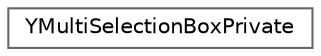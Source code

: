 digraph "Graphical Class Hierarchy"
{
 // LATEX_PDF_SIZE
  bgcolor="transparent";
  edge [fontname=Helvetica,fontsize=10,labelfontname=Helvetica,labelfontsize=10];
  node [fontname=Helvetica,fontsize=10,shape=box,height=0.2,width=0.4];
  rankdir="LR";
  Node0 [id="Node000000",label="YMultiSelectionBoxPrivate",height=0.2,width=0.4,color="grey40", fillcolor="white", style="filled",URL="$structYMultiSelectionBoxPrivate.html",tooltip=" "];
}
